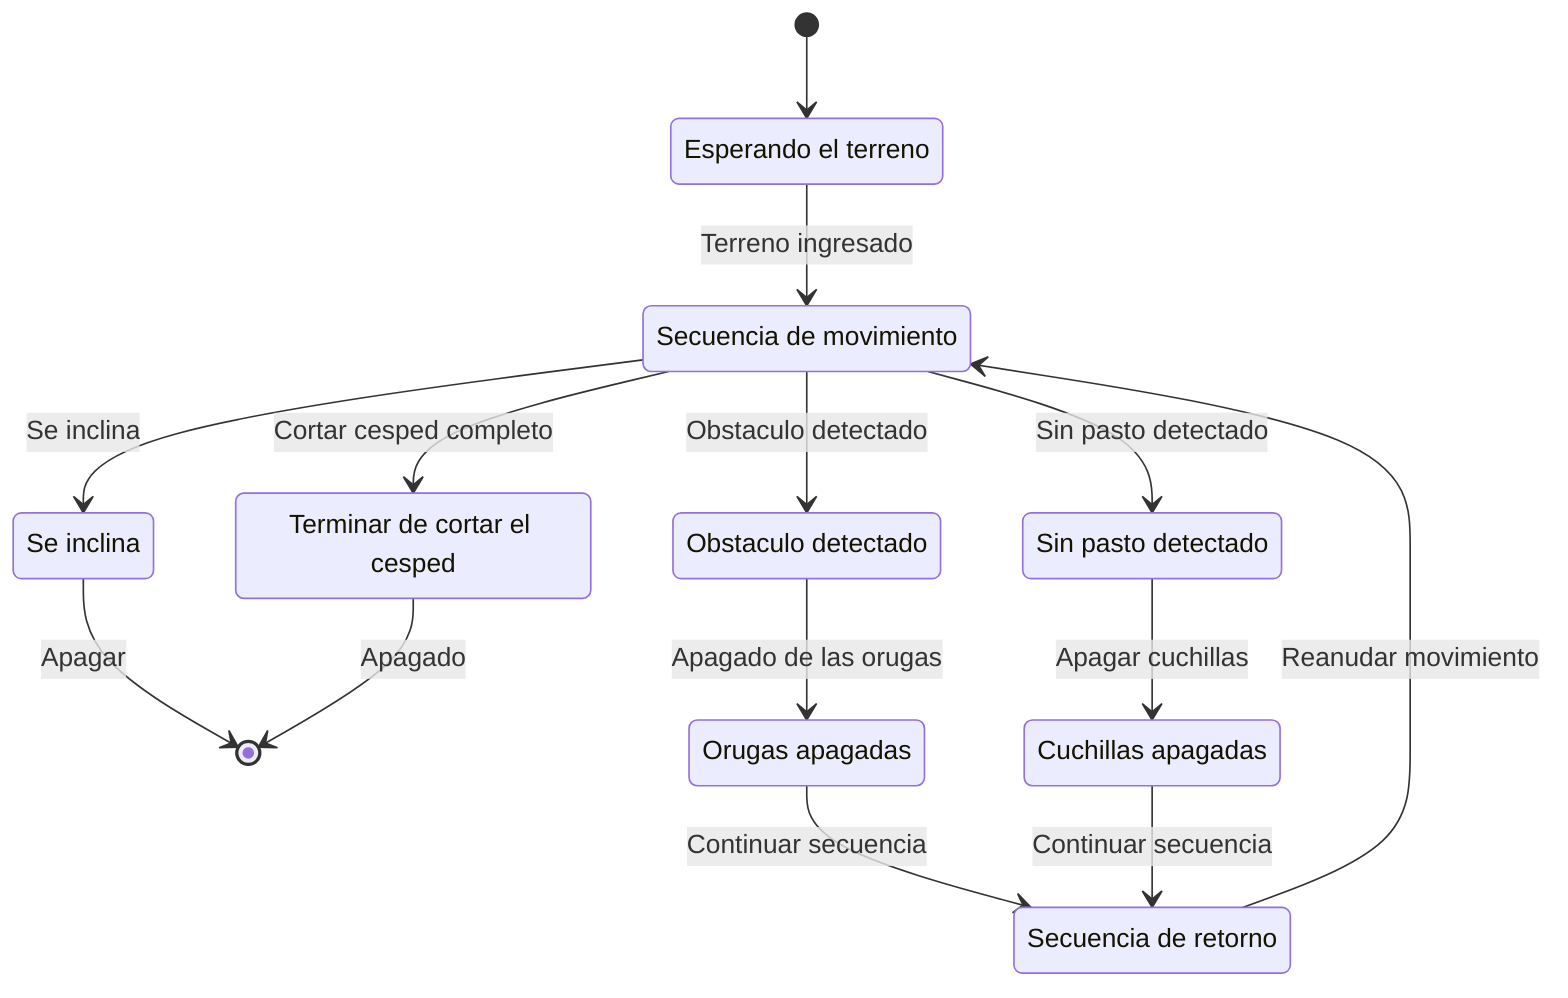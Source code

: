 stateDiagram
  direction TB
  [*] --> WaitingForTerrain
  WaitingForTerrain --> MovingSequence:Terreno ingresado
  MovingSequence --> Leans:Se inclina
  Leans --> [*]:Apagar
  MovingSequence --> ObstacleDetected:Obstaculo detectado
  ObstacleDetected --> TracksOff:Apagado de las orugas
  TracksOff --> ReturningSequence:Continuar secuencia
  MovingSequence --> NoGrassDetected:Sin pasto detectado
  NoGrassDetected --> BladeOff:Apagar cuchillas
  BladeOff --> ReturningSequence:Continuar secuencia
  ReturningSequence --> MovingSequence:Reanudar movimiento
  MovingSequence --> FinishedMowing:Cortar cesped completo
  FinishedMowing --> [*]:Apagado
  WaitingForTerrain:Esperando el terreno
  MovingSequence:Secuencia de movimiento
  Leans:Se inclina
  ObstacleDetected:Obstaculo detectado
  TracksOff:Orugas apagadas
  ReturningSequence:Secuencia de retorno
  NoGrassDetected:Sin pasto detectado
  BladeOff:Cuchillas apagadas
  FinishedMowing:Terminar de cortar el cesped